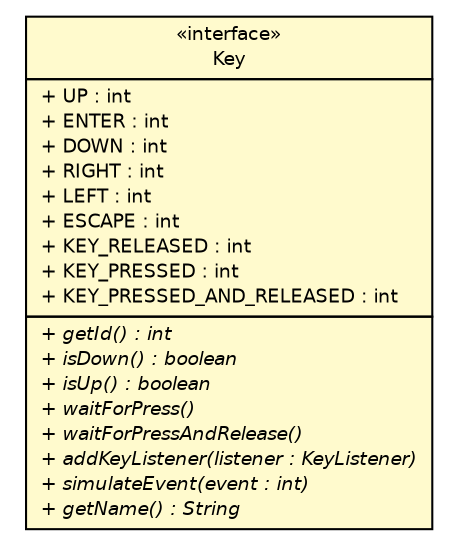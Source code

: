#!/usr/local/bin/dot
#
# Class diagram 
# Generated by UMLGraph version R5_6-24-gf6e263 (http://www.umlgraph.org/)
#

digraph G {
	edge [fontname="Helvetica",fontsize=10,labelfontname="Helvetica",labelfontsize=10];
	node [fontname="Helvetica",fontsize=10,shape=plaintext];
	nodesep=0.25;
	ranksep=0.5;
	// lejos.hardware.Key
	c5371 [label=<<table title="lejos.hardware.Key" border="0" cellborder="1" cellspacing="0" cellpadding="2" port="p" bgcolor="lemonChiffon" href="./Key.html">
		<tr><td><table border="0" cellspacing="0" cellpadding="1">
<tr><td align="center" balign="center"> &#171;interface&#187; </td></tr>
<tr><td align="center" balign="center"> Key </td></tr>
		</table></td></tr>
		<tr><td><table border="0" cellspacing="0" cellpadding="1">
<tr><td align="left" balign="left"> + UP : int </td></tr>
<tr><td align="left" balign="left"> + ENTER : int </td></tr>
<tr><td align="left" balign="left"> + DOWN : int </td></tr>
<tr><td align="left" balign="left"> + RIGHT : int </td></tr>
<tr><td align="left" balign="left"> + LEFT : int </td></tr>
<tr><td align="left" balign="left"> + ESCAPE : int </td></tr>
<tr><td align="left" balign="left"> + KEY_RELEASED : int </td></tr>
<tr><td align="left" balign="left"> + KEY_PRESSED : int </td></tr>
<tr><td align="left" balign="left"> + KEY_PRESSED_AND_RELEASED : int </td></tr>
		</table></td></tr>
		<tr><td><table border="0" cellspacing="0" cellpadding="1">
<tr><td align="left" balign="left"><font face="Helvetica-Oblique" point-size="9.0"> + getId() : int </font></td></tr>
<tr><td align="left" balign="left"><font face="Helvetica-Oblique" point-size="9.0"> + isDown() : boolean </font></td></tr>
<tr><td align="left" balign="left"><font face="Helvetica-Oblique" point-size="9.0"> + isUp() : boolean </font></td></tr>
<tr><td align="left" balign="left"><font face="Helvetica-Oblique" point-size="9.0"> + waitForPress() </font></td></tr>
<tr><td align="left" balign="left"><font face="Helvetica-Oblique" point-size="9.0"> + waitForPressAndRelease() </font></td></tr>
<tr><td align="left" balign="left"><font face="Helvetica-Oblique" point-size="9.0"> + addKeyListener(listener : KeyListener) </font></td></tr>
<tr><td align="left" balign="left"><font face="Helvetica-Oblique" point-size="9.0"> + simulateEvent(event : int) </font></td></tr>
<tr><td align="left" balign="left"><font face="Helvetica-Oblique" point-size="9.0"> + getName() : String </font></td></tr>
		</table></td></tr>
		</table>>, URL="./Key.html", fontname="Helvetica", fontcolor="black", fontsize=9.0];
}

